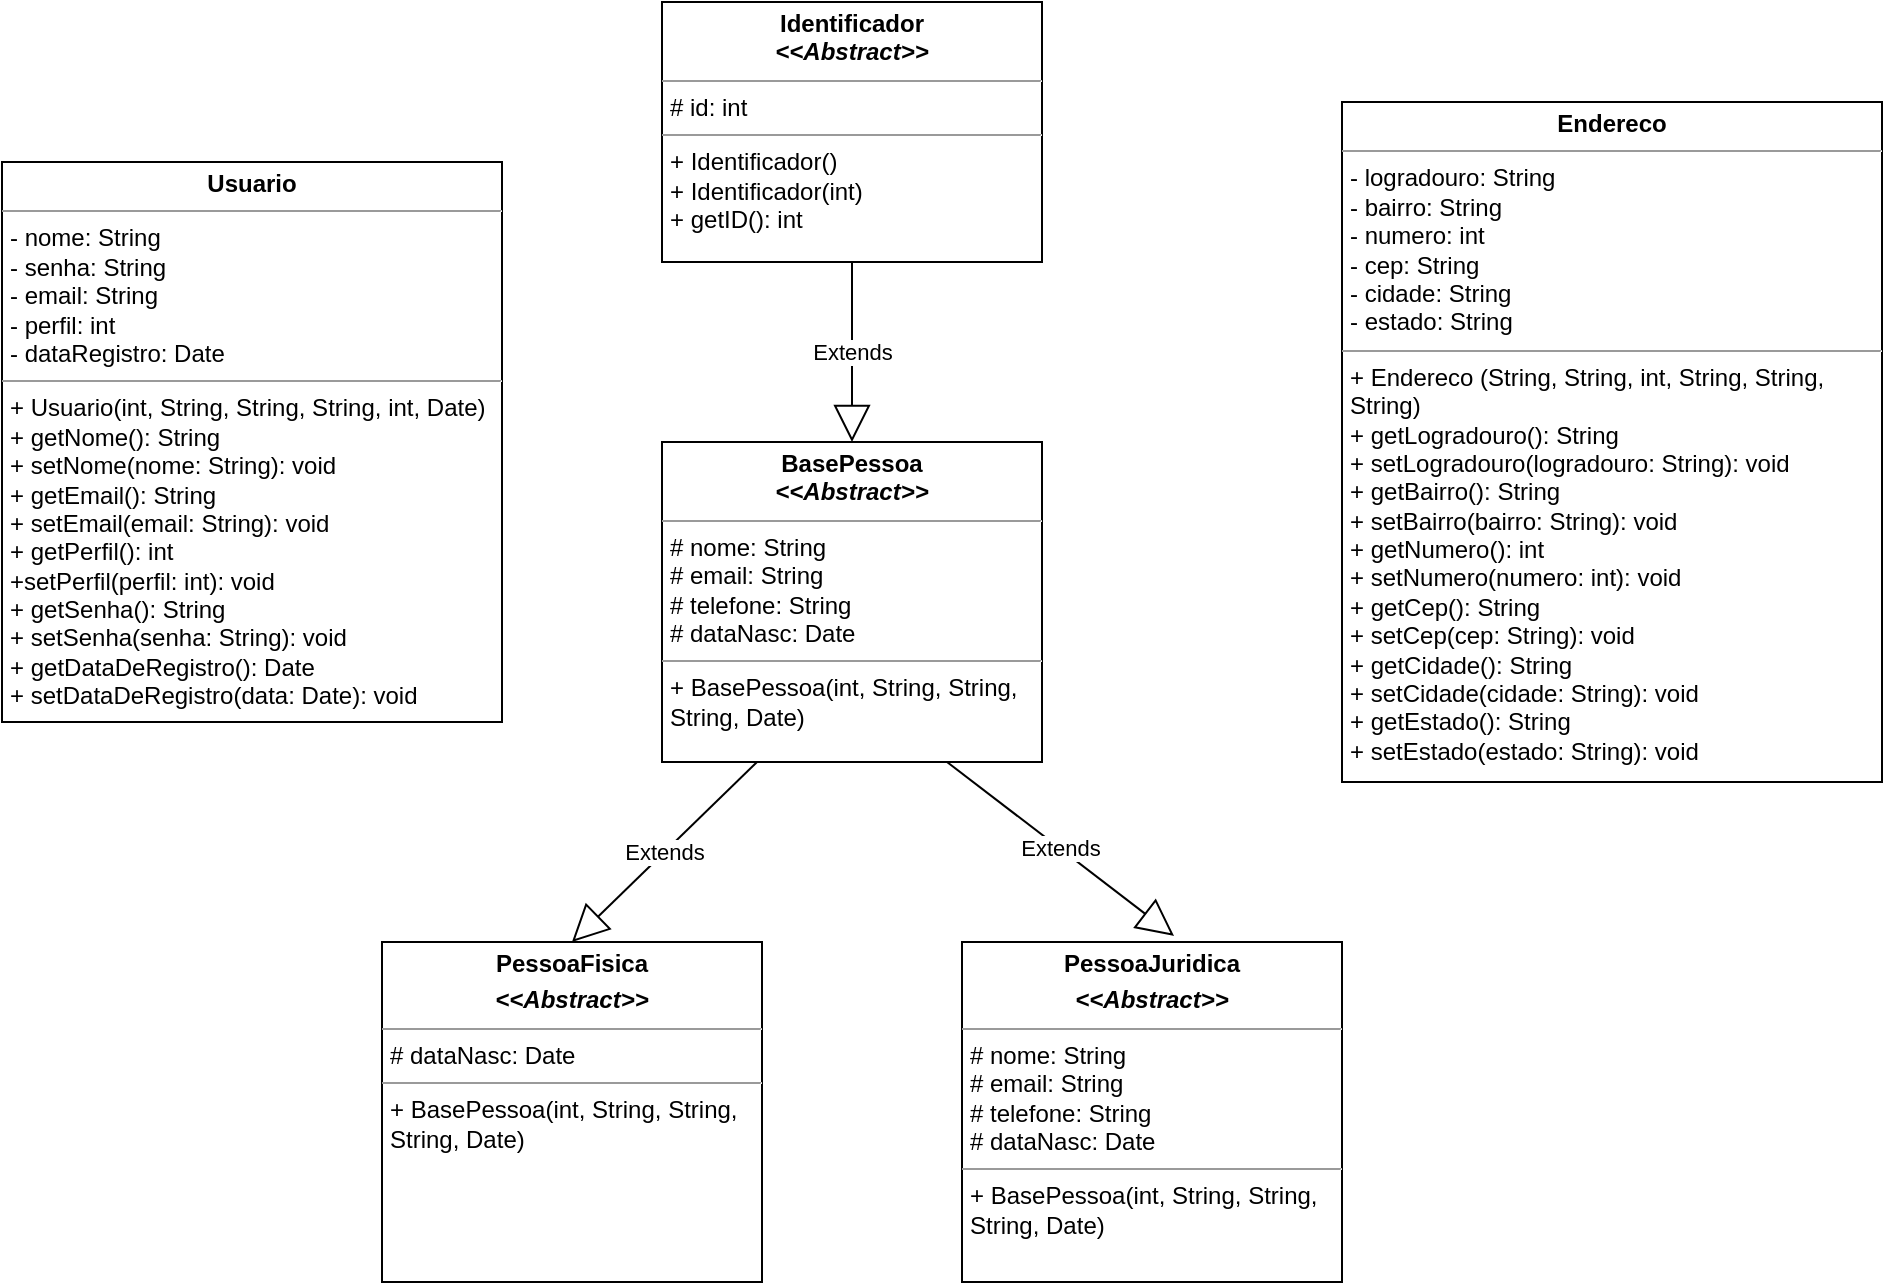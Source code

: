 <mxfile version="21.7.2" type="device">
  <diagram id="C5RBs43oDa-KdzZeNtuy" name="Page-1">
    <mxGraphModel dx="1114" dy="578" grid="1" gridSize="10" guides="1" tooltips="1" connect="1" arrows="1" fold="1" page="1" pageScale="1" pageWidth="827" pageHeight="1169" math="0" shadow="0">
      <root>
        <mxCell id="WIyWlLk6GJQsqaUBKTNV-0" />
        <mxCell id="WIyWlLk6GJQsqaUBKTNV-1" parent="WIyWlLk6GJQsqaUBKTNV-0" />
        <mxCell id="LMdzGzN-7PzI7G9WIPbd-6" value="&lt;p style=&quot;margin:0px;margin-top:4px;text-align:center;&quot;&gt;&lt;b&gt;BasePessoa&lt;/b&gt;&lt;br&gt;&lt;b&gt;&lt;i&gt;&amp;lt;&amp;lt;Abstract&amp;gt;&amp;gt;&lt;/i&gt;&lt;/b&gt;&lt;/p&gt;&lt;hr size=&quot;1&quot;&gt;&lt;p style=&quot;margin:0px;margin-left:4px;&quot;&gt;# nome: String&lt;/p&gt;&lt;p style=&quot;margin:0px;margin-left:4px;&quot;&gt;# email: String&lt;/p&gt;&lt;p style=&quot;margin:0px;margin-left:4px;&quot;&gt;# telefone: String&lt;/p&gt;&lt;p style=&quot;margin:0px;margin-left:4px;&quot;&gt;# dataNasc: Date&lt;/p&gt;&lt;hr size=&quot;1&quot;&gt;&lt;p style=&quot;margin:0px;margin-left:4px;&quot;&gt;+ BasePessoa(int, String, String, String, Date)&lt;br&gt;&lt;/p&gt;" style="verticalAlign=top;align=left;overflow=fill;fontSize=12;fontFamily=Helvetica;html=1;whiteSpace=wrap;" parent="WIyWlLk6GJQsqaUBKTNV-1" vertex="1">
          <mxGeometry x="350" y="240" width="190" height="160" as="geometry" />
        </mxCell>
        <mxCell id="LMdzGzN-7PzI7G9WIPbd-7" value="&lt;p style=&quot;margin:0px;margin-top:4px;text-align:center;&quot;&gt;&lt;b&gt;Usuario&lt;/b&gt;&lt;/p&gt;&lt;hr size=&quot;1&quot;&gt;&lt;p style=&quot;margin:0px;margin-left:4px;&quot;&gt;&lt;span style=&quot;background-color: initial;&quot;&gt;- nome: String&lt;/span&gt;&lt;br&gt;&lt;/p&gt;&lt;p style=&quot;margin:0px;margin-left:4px;&quot;&gt;- senha: String&lt;/p&gt;&lt;p style=&quot;margin:0px;margin-left:4px;&quot;&gt;- email: String&lt;/p&gt;&lt;p style=&quot;margin:0px;margin-left:4px;&quot;&gt;- perfil: int&lt;/p&gt;&lt;p style=&quot;margin:0px;margin-left:4px;&quot;&gt;- dataRegistro: Date&lt;/p&gt;&lt;hr size=&quot;1&quot;&gt;&lt;p style=&quot;margin:0px;margin-left:4px;&quot;&gt;+ Usuario(int, String, String, String, int, Date)&lt;/p&gt;&lt;p style=&quot;margin:0px;margin-left:4px;&quot;&gt;+ getNome(): String&amp;nbsp; &amp;nbsp; &amp;nbsp; &amp;nbsp; &amp;nbsp; &amp;nbsp; &amp;nbsp;&amp;nbsp;&lt;/p&gt;&lt;p style=&quot;margin:0px;margin-left:4px;&quot;&gt;+ setNome(nome: String): void&amp;nbsp; &amp;nbsp;&amp;nbsp;&lt;/p&gt;&lt;p style=&quot;margin:0px;margin-left:4px;&quot;&gt;+ getEmail(): String&amp;nbsp; &amp;nbsp; &amp;nbsp; &amp;nbsp; &amp;nbsp; &amp;nbsp; &amp;nbsp;&lt;/p&gt;&lt;p style=&quot;margin:0px;margin-left:4px;&quot;&gt;+ setEmail(email: String): void&lt;/p&gt;&lt;p style=&quot;margin:0px;margin-left:4px;&quot;&gt;+ getPerfil(): int&lt;/p&gt;&lt;p style=&quot;margin:0px;margin-left:4px;&quot;&gt;+setPerfil(perfil: int): void&lt;/p&gt;&lt;p style=&quot;margin:0px;margin-left:4px;&quot;&gt;+ getSenha(): String&amp;nbsp; &amp;nbsp; &amp;nbsp; &amp;nbsp; &amp;nbsp; &amp;nbsp; &amp;nbsp;&lt;/p&gt;&lt;p style=&quot;margin:0px;margin-left:4px;&quot;&gt;+ setSenha(senha: String): void&amp;nbsp;&amp;nbsp;&lt;/p&gt;&lt;p style=&quot;margin:0px;margin-left:4px;&quot;&gt;+ getDataDeRegistro(): Date&lt;/p&gt;&lt;p style=&quot;margin:0px;margin-left:4px;&quot;&gt;+ setDataDeRegistro(data: Date): void&lt;/p&gt;" style="verticalAlign=top;align=left;overflow=fill;fontSize=12;fontFamily=Helvetica;html=1;whiteSpace=wrap;" parent="WIyWlLk6GJQsqaUBKTNV-1" vertex="1">
          <mxGeometry x="20" y="100" width="250" height="280" as="geometry" />
        </mxCell>
        <mxCell id="LMdzGzN-7PzI7G9WIPbd-9" value="&lt;p style=&quot;margin:0px;margin-top:4px;text-align:center;&quot;&gt;&lt;b&gt;Identificador&lt;/b&gt;&lt;br&gt;&lt;b&gt;&lt;i&gt;&amp;lt;&amp;lt;Abstract&amp;gt;&amp;gt;&lt;/i&gt;&lt;/b&gt;&lt;/p&gt;&lt;hr size=&quot;1&quot;&gt;&lt;p style=&quot;margin:0px;margin-left:4px;&quot;&gt;# id: int&lt;br&gt;&lt;/p&gt;&lt;hr size=&quot;1&quot;&gt;&lt;p style=&quot;margin:0px;margin-left:4px;&quot;&gt;+ Identificador()&lt;/p&gt;&lt;p style=&quot;margin:0px;margin-left:4px;&quot;&gt;+ Identificador(int)&lt;/p&gt;&lt;p style=&quot;margin:0px;margin-left:4px;&quot;&gt;+ getID(): int&lt;/p&gt;" style="verticalAlign=top;align=left;overflow=fill;fontSize=12;fontFamily=Helvetica;html=1;whiteSpace=wrap;" parent="WIyWlLk6GJQsqaUBKTNV-1" vertex="1">
          <mxGeometry x="350" y="20" width="190" height="130" as="geometry" />
        </mxCell>
        <mxCell id="ETmQ_yTY4Xh9PgZ9pHaN-0" value="&lt;p style=&quot;margin:0px;margin-top:4px;text-align:center;&quot;&gt;&lt;b&gt;PessoaFisica&lt;/b&gt;&lt;br&gt;&lt;/p&gt;&lt;p style=&quot;margin:0px;margin-top:4px;text-align:center;&quot;&gt;&lt;b style=&quot;border-color: var(--border-color);&quot;&gt;&lt;i style=&quot;border-color: var(--border-color);&quot;&gt;&amp;lt;&amp;lt;Abstract&amp;gt;&amp;gt;&lt;/i&gt;&lt;/b&gt;&lt;b&gt;&lt;br&gt;&lt;/b&gt;&lt;/p&gt;&lt;hr size=&quot;1&quot;&gt;&lt;p style=&quot;margin:0px;margin-left:4px;&quot;&gt;&lt;span style=&quot;background-color: initial;&quot;&gt;# dataNasc: Date&lt;/span&gt;&lt;br&gt;&lt;/p&gt;&lt;hr size=&quot;1&quot;&gt;&lt;p style=&quot;margin:0px;margin-left:4px;&quot;&gt;+ BasePessoa(int, String, String, String, Date)&lt;br&gt;&lt;/p&gt;" style="verticalAlign=top;align=left;overflow=fill;fontSize=12;fontFamily=Helvetica;html=1;whiteSpace=wrap;" vertex="1" parent="WIyWlLk6GJQsqaUBKTNV-1">
          <mxGeometry x="210" y="490" width="190" height="170" as="geometry" />
        </mxCell>
        <mxCell id="ETmQ_yTY4Xh9PgZ9pHaN-1" value="&lt;p style=&quot;margin:0px;margin-top:4px;text-align:center;&quot;&gt;&lt;b&gt;PessoaJuridica&lt;/b&gt;&lt;br&gt;&lt;/p&gt;&lt;p style=&quot;margin:0px;margin-top:4px;text-align:center;&quot;&gt;&lt;b&gt;&lt;i&gt;&amp;lt;&amp;lt;Abstract&amp;gt;&amp;gt;&lt;/i&gt;&lt;/b&gt;&lt;/p&gt;&lt;hr size=&quot;1&quot;&gt;&lt;p style=&quot;margin:0px;margin-left:4px;&quot;&gt;# nome: String&lt;/p&gt;&lt;p style=&quot;margin:0px;margin-left:4px;&quot;&gt;# email: String&lt;/p&gt;&lt;p style=&quot;margin:0px;margin-left:4px;&quot;&gt;# telefone: String&lt;/p&gt;&lt;p style=&quot;margin:0px;margin-left:4px;&quot;&gt;# dataNasc: Date&lt;/p&gt;&lt;hr size=&quot;1&quot;&gt;&lt;p style=&quot;margin:0px;margin-left:4px;&quot;&gt;+ BasePessoa(int, String, String, String, Date)&lt;br&gt;&lt;/p&gt;" style="verticalAlign=top;align=left;overflow=fill;fontSize=12;fontFamily=Helvetica;html=1;whiteSpace=wrap;" vertex="1" parent="WIyWlLk6GJQsqaUBKTNV-1">
          <mxGeometry x="500" y="490" width="190" height="170" as="geometry" />
        </mxCell>
        <mxCell id="ETmQ_yTY4Xh9PgZ9pHaN-2" value="Extends" style="endArrow=block;endSize=16;endFill=0;html=1;rounded=0;entryX=0.5;entryY=0;entryDx=0;entryDy=0;exitX=0.25;exitY=1;exitDx=0;exitDy=0;" edge="1" parent="WIyWlLk6GJQsqaUBKTNV-1" source="LMdzGzN-7PzI7G9WIPbd-6" target="ETmQ_yTY4Xh9PgZ9pHaN-0">
          <mxGeometry width="160" relative="1" as="geometry">
            <mxPoint x="440" y="400" as="sourcePoint" />
            <mxPoint x="490" y="400" as="targetPoint" />
          </mxGeometry>
        </mxCell>
        <mxCell id="ETmQ_yTY4Xh9PgZ9pHaN-3" value="Extends" style="endArrow=block;endSize=16;endFill=0;html=1;rounded=0;entryX=0.558;entryY=-0.018;entryDx=0;entryDy=0;entryPerimeter=0;exitX=0.75;exitY=1;exitDx=0;exitDy=0;" edge="1" parent="WIyWlLk6GJQsqaUBKTNV-1" source="LMdzGzN-7PzI7G9WIPbd-6" target="ETmQ_yTY4Xh9PgZ9pHaN-1">
          <mxGeometry width="160" relative="1" as="geometry">
            <mxPoint x="330" y="400" as="sourcePoint" />
            <mxPoint x="490" y="400" as="targetPoint" />
          </mxGeometry>
        </mxCell>
        <mxCell id="ETmQ_yTY4Xh9PgZ9pHaN-4" value="Extends" style="endArrow=block;endSize=16;endFill=0;html=1;rounded=0;exitX=0.5;exitY=1;exitDx=0;exitDy=0;entryX=0.5;entryY=0;entryDx=0;entryDy=0;" edge="1" parent="WIyWlLk6GJQsqaUBKTNV-1" source="LMdzGzN-7PzI7G9WIPbd-9" target="LMdzGzN-7PzI7G9WIPbd-6">
          <mxGeometry width="160" relative="1" as="geometry">
            <mxPoint x="330" y="200" as="sourcePoint" />
            <mxPoint x="490" y="200" as="targetPoint" />
          </mxGeometry>
        </mxCell>
        <mxCell id="ETmQ_yTY4Xh9PgZ9pHaN-5" value="&lt;p style=&quot;margin:0px;margin-top:4px;text-align:center;&quot;&gt;&lt;b&gt;Endereco&lt;/b&gt;&lt;/p&gt;&lt;hr size=&quot;1&quot;&gt;&lt;p style=&quot;margin:0px;margin-left:4px;&quot;&gt;- logradouro: String&lt;br&gt;&lt;/p&gt;&lt;p style=&quot;margin:0px;margin-left:4px;&quot;&gt;- bairro: String&lt;/p&gt;&lt;p style=&quot;margin:0px;margin-left:4px;&quot;&gt;- numero: int&lt;/p&gt;&lt;p style=&quot;margin:0px;margin-left:4px;&quot;&gt;- cep: String&lt;/p&gt;&lt;p style=&quot;margin:0px;margin-left:4px;&quot;&gt;- cidade: String&lt;/p&gt;&lt;p style=&quot;margin:0px;margin-left:4px;&quot;&gt;- estado: String&lt;/p&gt;&lt;hr size=&quot;1&quot;&gt;&lt;p style=&quot;margin:0px;margin-left:4px;&quot;&gt;+ Endereco (String, String, int, String, String, String)&lt;br&gt;&lt;/p&gt;&lt;p style=&quot;margin:0px;margin-left:4px;&quot;&gt;+ getLogradouro(): String&amp;nbsp;&lt;/p&gt;&lt;p style=&quot;margin:0px;margin-left:4px;&quot;&gt;+ setLogradouro(logradouro: String): void&amp;nbsp;&lt;/p&gt;&lt;p style=&quot;margin:0px;margin-left:4px;&quot;&gt;+ getBairro(): String&amp;nbsp;&lt;/p&gt;&lt;p style=&quot;margin:0px;margin-left:4px;&quot;&gt;+ setBairro(bairro: String): void&amp;nbsp;&lt;/p&gt;&lt;p style=&quot;margin:0px;margin-left:4px;&quot;&gt;+ getNumero(): int&amp;nbsp;&lt;/p&gt;&lt;p style=&quot;margin:0px;margin-left:4px;&quot;&gt;+ setNumero(numero: int): void&amp;nbsp;&lt;/p&gt;&lt;p style=&quot;margin:0px;margin-left:4px;&quot;&gt;+ getCep(): String&amp;nbsp;&lt;/p&gt;&lt;p style=&quot;margin:0px;margin-left:4px;&quot;&gt;+ setCep(cep: String): void&amp;nbsp;&lt;/p&gt;&lt;p style=&quot;margin:0px;margin-left:4px;&quot;&gt;+ getCidade(): String&amp;nbsp;&lt;/p&gt;&lt;p style=&quot;margin:0px;margin-left:4px;&quot;&gt;+ setCidade(cidade: String): void&amp;nbsp;&lt;/p&gt;&lt;p style=&quot;margin:0px;margin-left:4px;&quot;&gt;+ getEstado(): String&amp;nbsp;&lt;/p&gt;&lt;p style=&quot;margin:0px;margin-left:4px;&quot;&gt;+ setEstado(estado: String): void&lt;br&gt;&lt;/p&gt;" style="verticalAlign=top;align=left;overflow=fill;fontSize=12;fontFamily=Helvetica;html=1;whiteSpace=wrap;" vertex="1" parent="WIyWlLk6GJQsqaUBKTNV-1">
          <mxGeometry x="690" y="70" width="270" height="340" as="geometry" />
        </mxCell>
      </root>
    </mxGraphModel>
  </diagram>
</mxfile>
